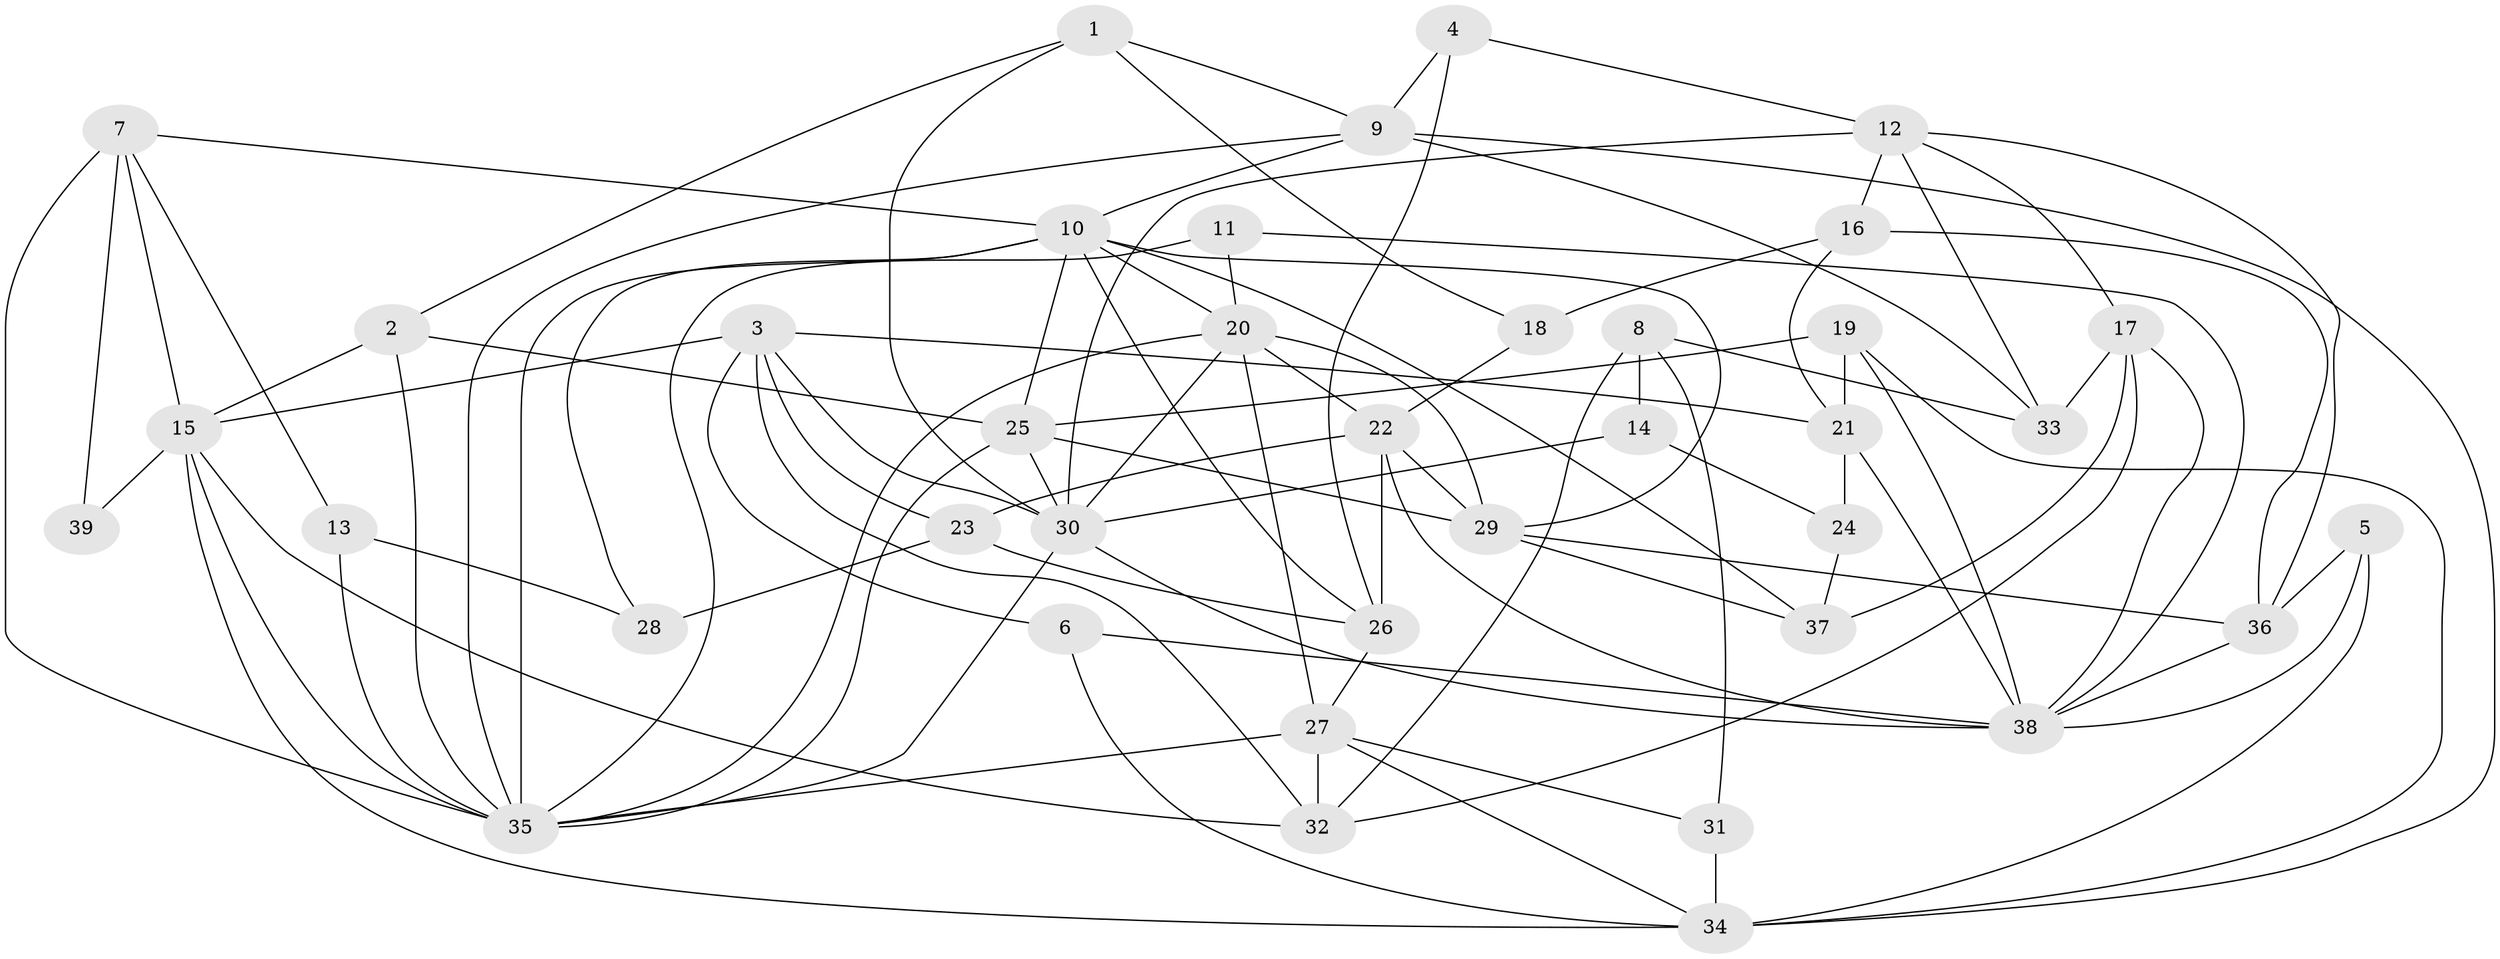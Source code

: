 // original degree distribution, {4: 0.23076923076923078, 6: 0.08974358974358974, 7: 0.01282051282051282, 3: 0.34615384615384615, 2: 0.08974358974358974, 5: 0.20512820512820512, 8: 0.02564102564102564}
// Generated by graph-tools (version 1.1) at 2025/37/03/04/25 23:37:02]
// undirected, 39 vertices, 97 edges
graph export_dot {
  node [color=gray90,style=filled];
  1;
  2;
  3;
  4;
  5;
  6;
  7;
  8;
  9;
  10;
  11;
  12;
  13;
  14;
  15;
  16;
  17;
  18;
  19;
  20;
  21;
  22;
  23;
  24;
  25;
  26;
  27;
  28;
  29;
  30;
  31;
  32;
  33;
  34;
  35;
  36;
  37;
  38;
  39;
  1 -- 2 [weight=1.0];
  1 -- 9 [weight=1.0];
  1 -- 18 [weight=1.0];
  1 -- 30 [weight=1.0];
  2 -- 15 [weight=1.0];
  2 -- 25 [weight=1.0];
  2 -- 35 [weight=1.0];
  3 -- 6 [weight=1.0];
  3 -- 15 [weight=1.0];
  3 -- 21 [weight=1.0];
  3 -- 23 [weight=1.0];
  3 -- 30 [weight=1.0];
  3 -- 32 [weight=1.0];
  4 -- 9 [weight=1.0];
  4 -- 12 [weight=1.0];
  4 -- 26 [weight=2.0];
  5 -- 34 [weight=1.0];
  5 -- 36 [weight=1.0];
  5 -- 38 [weight=1.0];
  6 -- 34 [weight=1.0];
  6 -- 38 [weight=1.0];
  7 -- 10 [weight=1.0];
  7 -- 13 [weight=1.0];
  7 -- 15 [weight=1.0];
  7 -- 35 [weight=2.0];
  7 -- 39 [weight=1.0];
  8 -- 14 [weight=1.0];
  8 -- 31 [weight=1.0];
  8 -- 32 [weight=1.0];
  8 -- 33 [weight=1.0];
  9 -- 10 [weight=1.0];
  9 -- 33 [weight=1.0];
  9 -- 34 [weight=1.0];
  9 -- 35 [weight=1.0];
  10 -- 20 [weight=1.0];
  10 -- 25 [weight=1.0];
  10 -- 26 [weight=1.0];
  10 -- 28 [weight=1.0];
  10 -- 29 [weight=1.0];
  10 -- 35 [weight=1.0];
  10 -- 37 [weight=1.0];
  11 -- 20 [weight=1.0];
  11 -- 35 [weight=1.0];
  11 -- 38 [weight=1.0];
  12 -- 16 [weight=1.0];
  12 -- 17 [weight=1.0];
  12 -- 30 [weight=1.0];
  12 -- 33 [weight=1.0];
  12 -- 36 [weight=1.0];
  13 -- 28 [weight=1.0];
  13 -- 35 [weight=2.0];
  14 -- 24 [weight=1.0];
  14 -- 30 [weight=1.0];
  15 -- 32 [weight=1.0];
  15 -- 34 [weight=1.0];
  15 -- 35 [weight=1.0];
  15 -- 39 [weight=2.0];
  16 -- 18 [weight=2.0];
  16 -- 21 [weight=1.0];
  16 -- 36 [weight=2.0];
  17 -- 32 [weight=1.0];
  17 -- 33 [weight=1.0];
  17 -- 37 [weight=1.0];
  17 -- 38 [weight=1.0];
  18 -- 22 [weight=1.0];
  19 -- 21 [weight=1.0];
  19 -- 25 [weight=2.0];
  19 -- 34 [weight=2.0];
  19 -- 38 [weight=1.0];
  20 -- 22 [weight=1.0];
  20 -- 27 [weight=2.0];
  20 -- 29 [weight=2.0];
  20 -- 30 [weight=2.0];
  20 -- 35 [weight=1.0];
  21 -- 24 [weight=1.0];
  21 -- 38 [weight=1.0];
  22 -- 23 [weight=1.0];
  22 -- 26 [weight=1.0];
  22 -- 29 [weight=2.0];
  22 -- 38 [weight=1.0];
  23 -- 26 [weight=1.0];
  23 -- 28 [weight=1.0];
  24 -- 37 [weight=1.0];
  25 -- 29 [weight=1.0];
  25 -- 30 [weight=2.0];
  25 -- 35 [weight=3.0];
  26 -- 27 [weight=1.0];
  27 -- 31 [weight=1.0];
  27 -- 32 [weight=1.0];
  27 -- 34 [weight=1.0];
  27 -- 35 [weight=1.0];
  29 -- 36 [weight=1.0];
  29 -- 37 [weight=1.0];
  30 -- 35 [weight=1.0];
  30 -- 38 [weight=1.0];
  31 -- 34 [weight=2.0];
  36 -- 38 [weight=1.0];
}
